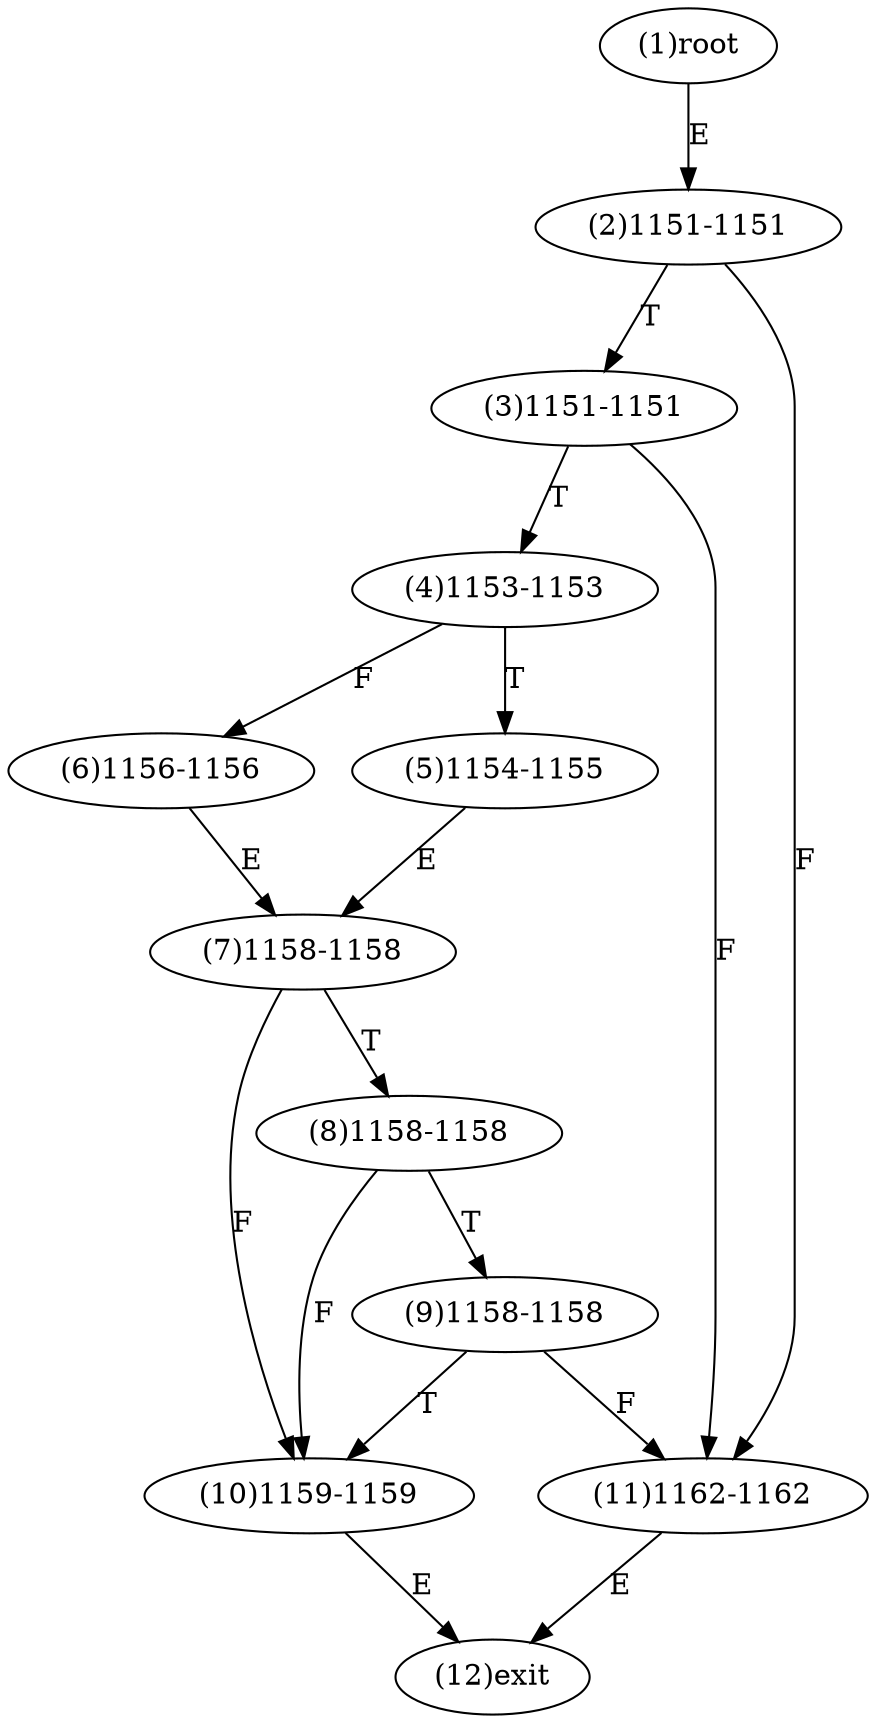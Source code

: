 digraph "" { 
1[ label="(1)root"];
2[ label="(2)1151-1151"];
3[ label="(3)1151-1151"];
4[ label="(4)1153-1153"];
5[ label="(5)1154-1155"];
6[ label="(6)1156-1156"];
7[ label="(7)1158-1158"];
8[ label="(8)1158-1158"];
9[ label="(9)1158-1158"];
10[ label="(10)1159-1159"];
11[ label="(11)1162-1162"];
12[ label="(12)exit"];
1->2[ label="E"];
2->11[ label="F"];
2->3[ label="T"];
3->11[ label="F"];
3->4[ label="T"];
4->6[ label="F"];
4->5[ label="T"];
5->7[ label="E"];
6->7[ label="E"];
7->10[ label="F"];
7->8[ label="T"];
8->10[ label="F"];
8->9[ label="T"];
9->11[ label="F"];
9->10[ label="T"];
10->12[ label="E"];
11->12[ label="E"];
}